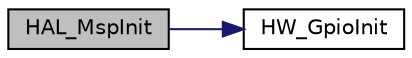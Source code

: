 digraph "HAL_MspInit"
{
  edge [fontname="Helvetica",fontsize="10",labelfontname="Helvetica",labelfontsize="10"];
  node [fontname="Helvetica",fontsize="10",shape=record];
  rankdir="LR";
  Node14 [label="HAL_MspInit",height=0.2,width=0.4,color="black", fillcolor="grey75", style="filled", fontcolor="black"];
  Node14 -> Node15 [color="midnightblue",fontsize="10",style="solid",fontname="Helvetica"];
  Node15 [label="HW_GpioInit",height=0.2,width=0.4,color="black", fillcolor="white", style="filled",URL="$hw__msp_8h.html#a80fa39e9fbfefb112ec977b339a66ab8",tooltip="Configure all GPIO&#39;s to Analog input to reduce the power consumption "];
}
